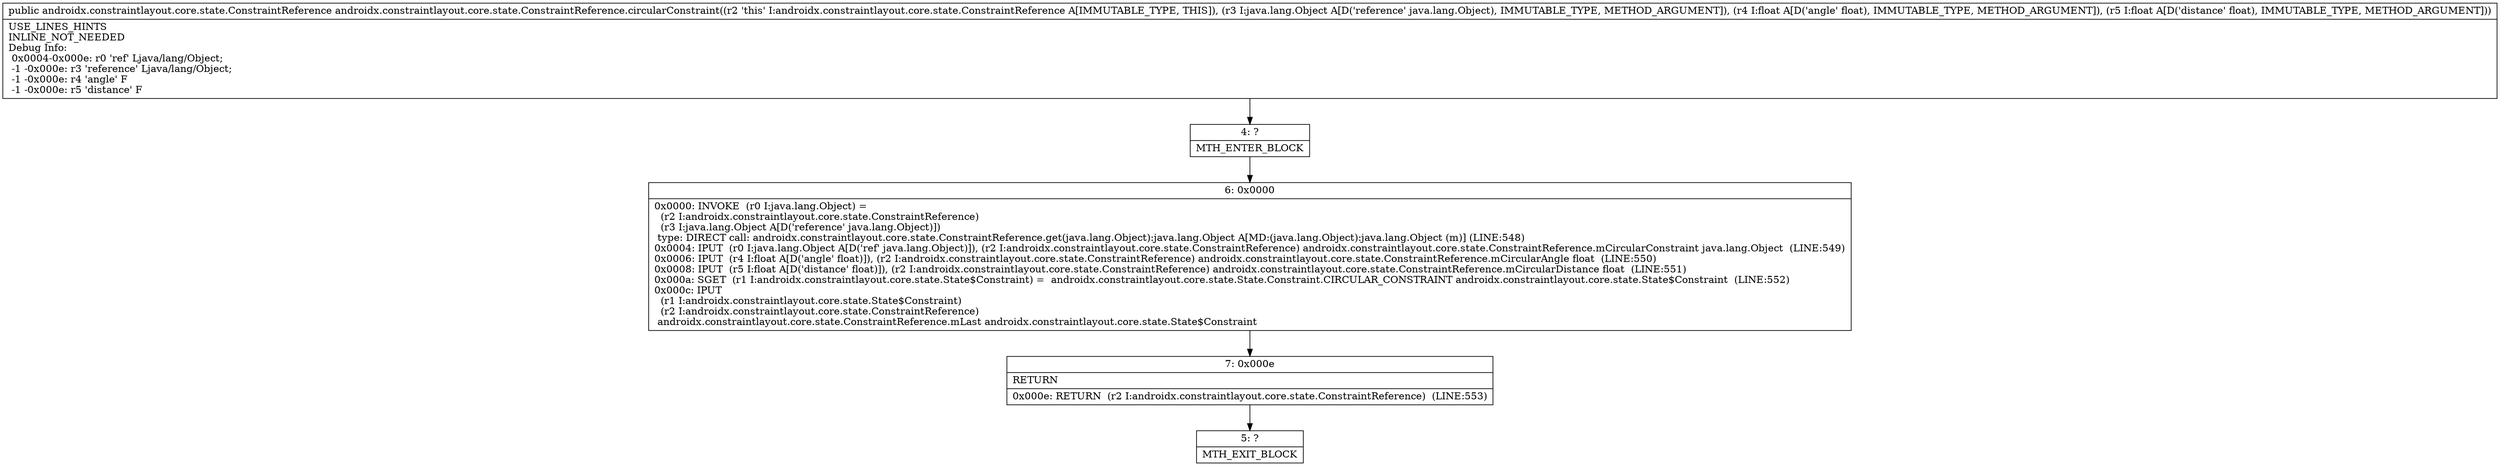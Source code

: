 digraph "CFG forandroidx.constraintlayout.core.state.ConstraintReference.circularConstraint(Ljava\/lang\/Object;FF)Landroidx\/constraintlayout\/core\/state\/ConstraintReference;" {
Node_4 [shape=record,label="{4\:\ ?|MTH_ENTER_BLOCK\l}"];
Node_6 [shape=record,label="{6\:\ 0x0000|0x0000: INVOKE  (r0 I:java.lang.Object) = \l  (r2 I:androidx.constraintlayout.core.state.ConstraintReference)\l  (r3 I:java.lang.Object A[D('reference' java.lang.Object)])\l type: DIRECT call: androidx.constraintlayout.core.state.ConstraintReference.get(java.lang.Object):java.lang.Object A[MD:(java.lang.Object):java.lang.Object (m)] (LINE:548)\l0x0004: IPUT  (r0 I:java.lang.Object A[D('ref' java.lang.Object)]), (r2 I:androidx.constraintlayout.core.state.ConstraintReference) androidx.constraintlayout.core.state.ConstraintReference.mCircularConstraint java.lang.Object  (LINE:549)\l0x0006: IPUT  (r4 I:float A[D('angle' float)]), (r2 I:androidx.constraintlayout.core.state.ConstraintReference) androidx.constraintlayout.core.state.ConstraintReference.mCircularAngle float  (LINE:550)\l0x0008: IPUT  (r5 I:float A[D('distance' float)]), (r2 I:androidx.constraintlayout.core.state.ConstraintReference) androidx.constraintlayout.core.state.ConstraintReference.mCircularDistance float  (LINE:551)\l0x000a: SGET  (r1 I:androidx.constraintlayout.core.state.State$Constraint) =  androidx.constraintlayout.core.state.State.Constraint.CIRCULAR_CONSTRAINT androidx.constraintlayout.core.state.State$Constraint  (LINE:552)\l0x000c: IPUT  \l  (r1 I:androidx.constraintlayout.core.state.State$Constraint)\l  (r2 I:androidx.constraintlayout.core.state.ConstraintReference)\l androidx.constraintlayout.core.state.ConstraintReference.mLast androidx.constraintlayout.core.state.State$Constraint \l}"];
Node_7 [shape=record,label="{7\:\ 0x000e|RETURN\l|0x000e: RETURN  (r2 I:androidx.constraintlayout.core.state.ConstraintReference)  (LINE:553)\l}"];
Node_5 [shape=record,label="{5\:\ ?|MTH_EXIT_BLOCK\l}"];
MethodNode[shape=record,label="{public androidx.constraintlayout.core.state.ConstraintReference androidx.constraintlayout.core.state.ConstraintReference.circularConstraint((r2 'this' I:androidx.constraintlayout.core.state.ConstraintReference A[IMMUTABLE_TYPE, THIS]), (r3 I:java.lang.Object A[D('reference' java.lang.Object), IMMUTABLE_TYPE, METHOD_ARGUMENT]), (r4 I:float A[D('angle' float), IMMUTABLE_TYPE, METHOD_ARGUMENT]), (r5 I:float A[D('distance' float), IMMUTABLE_TYPE, METHOD_ARGUMENT]))  | USE_LINES_HINTS\lINLINE_NOT_NEEDED\lDebug Info:\l  0x0004\-0x000e: r0 'ref' Ljava\/lang\/Object;\l  \-1 \-0x000e: r3 'reference' Ljava\/lang\/Object;\l  \-1 \-0x000e: r4 'angle' F\l  \-1 \-0x000e: r5 'distance' F\l}"];
MethodNode -> Node_4;Node_4 -> Node_6;
Node_6 -> Node_7;
Node_7 -> Node_5;
}

